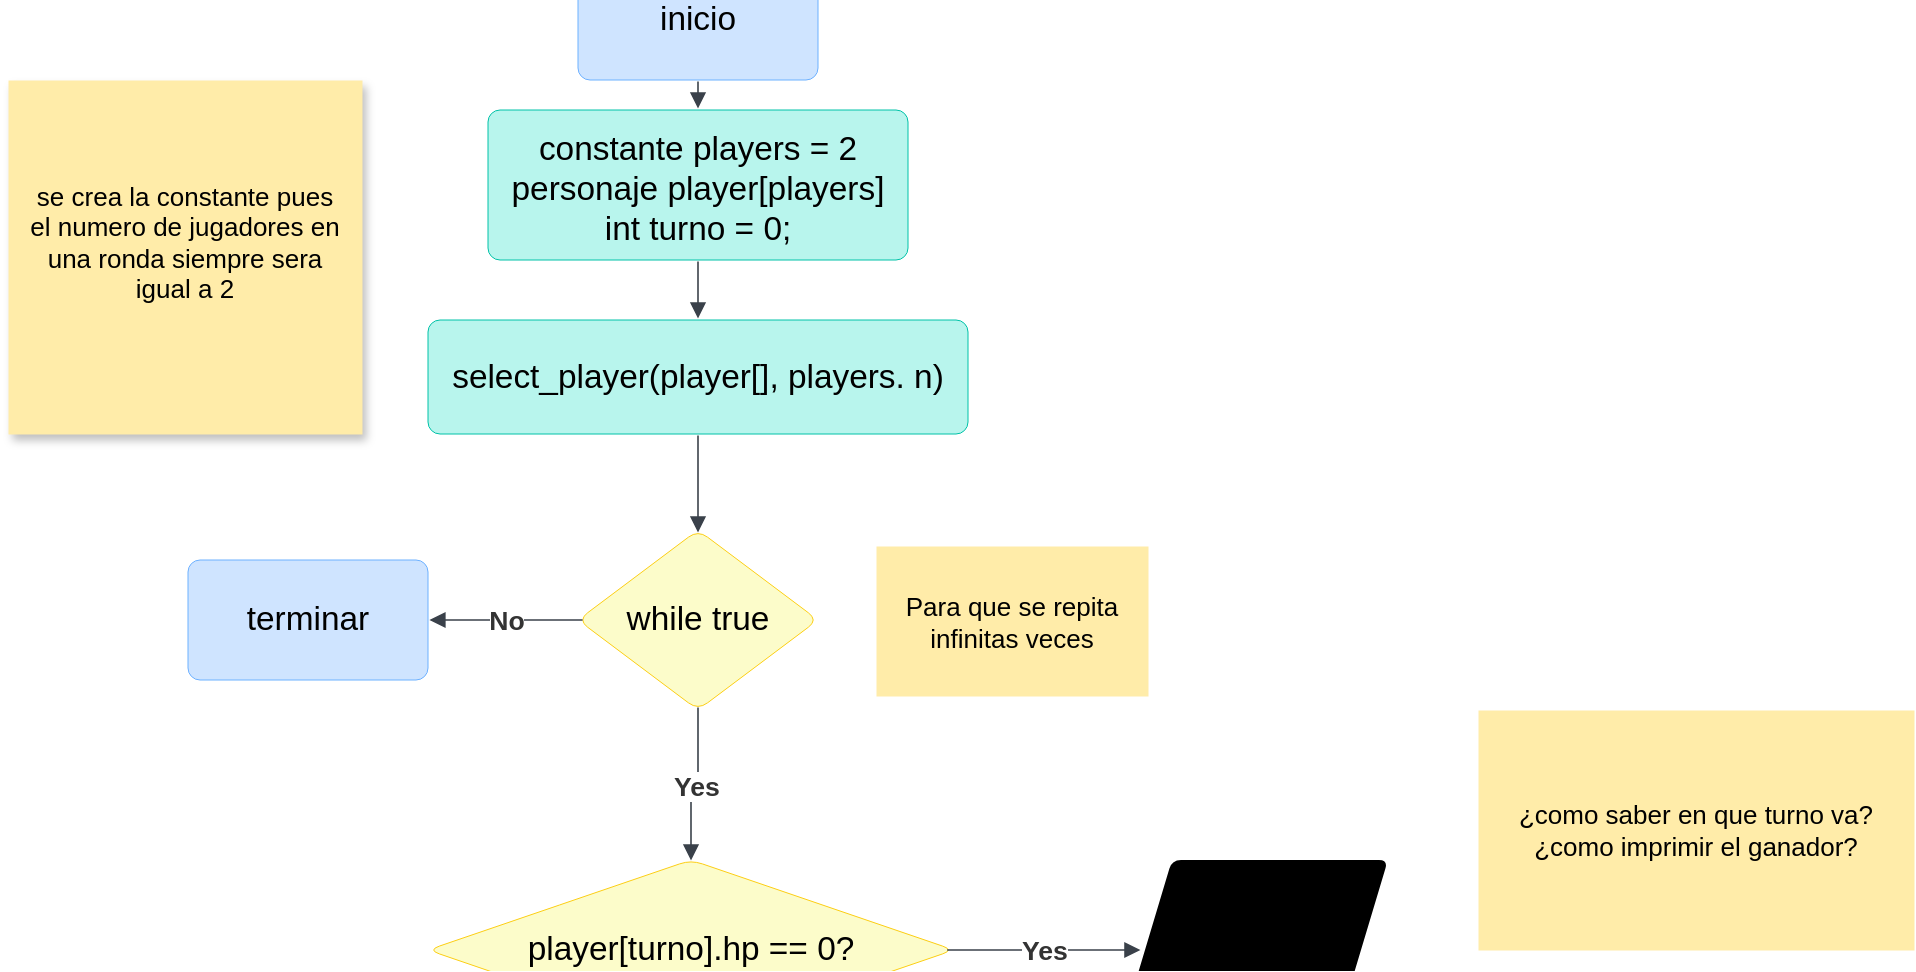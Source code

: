 <mxfile version="24.7.17">
  <diagram name="Page-1" id="LEjHK9r5u6savl49b2UJ">
    <mxGraphModel dx="1507" dy="4615" grid="1" gridSize="10" guides="1" tooltips="1" connect="1" arrows="1" fold="1" page="1" pageScale="1" pageWidth="850" pageHeight="1100" math="0" shadow="0">
      <root>
        <mxCell id="0" />
        <mxCell id="1" parent="0" />
        <mxCell id="2-fbAQQc8xZfEPST6HGb-2" value="se crea la constante pues el numero de jugadores en una ronda siempre sera igual a 2&#xa;" style="html=1;overflow=block;blockSpacing=1;whiteSpace=wrap;shadow=1;fontSize=13;spacing=9;strokeColor=none;strokeOpacity=100;fillColor=#FFECA9;strokeWidth=0;lucidId=2Yifch5JVcq3;" vertex="1" parent="1">
          <mxGeometry x="1340" y="-3030" width="177" height="177" as="geometry" />
        </mxCell>
        <mxCell id="2-fbAQQc8xZfEPST6HGb-3" value="inicio " style="html=1;overflow=block;blockSpacing=1;whiteSpace=wrap;fontSize=16.7;spacing=3.8;strokeColor=#6db1ff;strokeOpacity=100;fillOpacity=100;rounded=1;absoluteArcSize=1;arcSize=12;fillColor=#cfe4ff;strokeWidth=NaN;lucidId=2.ifzTGdsG4o;" vertex="1" parent="1">
          <mxGeometry x="1625" y="-3090" width="120" height="60" as="geometry" />
        </mxCell>
        <mxCell id="2-fbAQQc8xZfEPST6HGb-4" value="constante players = 2&#xa;personaje player[players]&#xa;int turno = 0;" style="html=1;overflow=block;blockSpacing=1;whiteSpace=wrap;fontSize=16.7;spacing=9;strokeColor=#00c2a8;strokeOpacity=100;fillOpacity=100;rounded=1;absoluteArcSize=1;arcSize=12;fillColor=#b8f5ed;strokeWidth=NaN;lucidId=~~ifwKt4dinZ;" vertex="1" parent="1">
          <mxGeometry x="1580" y="-3015" width="210" height="75" as="geometry" />
        </mxCell>
        <mxCell id="2-fbAQQc8xZfEPST6HGb-5" value="" style="html=1;jettySize=18;whiteSpace=wrap;fontSize=13;strokeColor=#3a414a;strokeOpacity=100;strokeWidth=0.8;rounded=1;arcSize=12;edgeStyle=orthogonalEdgeStyle;startArrow=none;endArrow=block;endFill=1;exitX=0.5;exitY=1.013;exitPerimeter=0;entryX=0.5;entryY=-0.01;entryPerimeter=0;lucidId=uajfyIUsAzoH;" edge="1" parent="1" source="2-fbAQQc8xZfEPST6HGb-3" target="2-fbAQQc8xZfEPST6HGb-4">
          <mxGeometry width="100" height="100" relative="1" as="geometry">
            <Array as="points" />
          </mxGeometry>
        </mxCell>
        <mxCell id="2-fbAQQc8xZfEPST6HGb-6" value="" style="html=1;jettySize=18;whiteSpace=wrap;fontSize=13;strokeColor=#3a414a;strokeOpacity=100;strokeWidth=0.8;rounded=1;arcSize=12;edgeStyle=orthogonalEdgeStyle;startArrow=none;endArrow=block;endFill=1;exitX=0.5;exitY=1.01;exitPerimeter=0;entryX=0.5;entryY=-0.013;entryPerimeter=0;lucidId=GajfayjxY9TX;" edge="1" parent="1" source="2-fbAQQc8xZfEPST6HGb-4" target="2-fbAQQc8xZfEPST6HGb-7">
          <mxGeometry width="100" height="100" relative="1" as="geometry">
            <Array as="points" />
          </mxGeometry>
        </mxCell>
        <mxCell id="2-fbAQQc8xZfEPST6HGb-7" value="select_player(player[], players. n)" style="html=1;overflow=block;blockSpacing=1;whiteSpace=wrap;fontSize=16.7;spacing=9;strokeColor=#00c2a8;strokeOpacity=100;fillOpacity=100;rounded=1;absoluteArcSize=1;arcSize=12;fillColor=#b8f5ed;strokeWidth=NaN;lucidId=HajfH8OLkU8W;" vertex="1" parent="1">
          <mxGeometry x="1550" y="-2910" width="270" height="57" as="geometry" />
        </mxCell>
        <mxCell id="2-fbAQQc8xZfEPST6HGb-8" value="" style="html=1;jettySize=18;whiteSpace=wrap;fontSize=13;strokeColor=#3a414a;strokeOpacity=100;strokeWidth=0.8;rounded=1;arcSize=12;edgeStyle=orthogonalEdgeStyle;startArrow=none;endArrow=block;endFill=1;exitX=0.5;exitY=1.013;exitPerimeter=0;entryX=0.5;entryY=0.014;entryPerimeter=0;lucidId=EcjfI-a0.WWT;" edge="1" parent="1" source="2-fbAQQc8xZfEPST6HGb-7" target="2-fbAQQc8xZfEPST6HGb-9">
          <mxGeometry width="100" height="100" relative="1" as="geometry">
            <Array as="points" />
          </mxGeometry>
        </mxCell>
        <mxCell id="2-fbAQQc8xZfEPST6HGb-9" value="while true" style="html=1;overflow=block;blockSpacing=1;whiteSpace=wrap;rhombus;fontSize=16.7;spacing=3.8;strokeColor=#fcce14;strokeOpacity=100;fillOpacity=100;rounded=1;absoluteArcSize=1;arcSize=12;fillColor=#fcfcca;strokeWidth=NaN;lucidId=Hcjfhm1jlUS8;" vertex="1" parent="1">
          <mxGeometry x="1625" y="-2805" width="120" height="90" as="geometry" />
        </mxCell>
        <mxCell id="2-fbAQQc8xZfEPST6HGb-10" value="" style="html=1;jettySize=18;whiteSpace=wrap;fontSize=13.3;fontColor=#333333;fontStyle=1;strokeColor=#3a414a;strokeOpacity=100;strokeWidth=0.8;rounded=1;arcSize=12;edgeStyle=orthogonalEdgeStyle;startArrow=none;endArrow=block;endFill=1;exitX=0.5;exitY=0.986;exitPerimeter=0;entryX=0.5;entryY=0.003;entryPerimeter=0;lucidId=Sejf-nCVQEBm;" edge="1" parent="1" source="2-fbAQQc8xZfEPST6HGb-9" target="2-fbAQQc8xZfEPST6HGb-14">
          <mxGeometry width="100" height="100" relative="1" as="geometry">
            <Array as="points" />
          </mxGeometry>
        </mxCell>
        <mxCell id="2-fbAQQc8xZfEPST6HGb-11" value="Yes" style="text;html=1;resizable=0;labelBackgroundColor=default;align=center;verticalAlign=middle;fontStyle=1;fontColor=#333333;fontSize=13.3;" vertex="1" parent="2-fbAQQc8xZfEPST6HGb-10">
          <mxGeometry relative="1" as="geometry" />
        </mxCell>
        <mxCell id="2-fbAQQc8xZfEPST6HGb-12" value="" style="html=1;jettySize=18;whiteSpace=wrap;fontSize=13.3;fontColor=#333333;fontStyle=1;strokeColor=#3a414a;strokeOpacity=100;strokeWidth=0.8;rounded=1;arcSize=12;edgeStyle=orthogonalEdgeStyle;startArrow=none;endArrow=block;endFill=1;exitX=0.019;exitY=0.5;exitPerimeter=0;entryX=1.006;entryY=0.5;entryPerimeter=0;lucidId=Vejf.2.pwwT7;" edge="1" parent="1" source="2-fbAQQc8xZfEPST6HGb-9" target="2-fbAQQc8xZfEPST6HGb-15">
          <mxGeometry width="100" height="100" relative="1" as="geometry">
            <Array as="points" />
          </mxGeometry>
        </mxCell>
        <mxCell id="2-fbAQQc8xZfEPST6HGb-13" value="No" style="text;html=1;resizable=0;labelBackgroundColor=default;align=center;verticalAlign=middle;fontStyle=1;fontColor=#333333;fontSize=13.3;" vertex="1" parent="2-fbAQQc8xZfEPST6HGb-12">
          <mxGeometry relative="1" as="geometry" />
        </mxCell>
        <mxCell id="2-fbAQQc8xZfEPST6HGb-14" value="player[turno].hp == 0?" style="html=1;overflow=block;blockSpacing=1;whiteSpace=wrap;rhombus;fontSize=16.7;spacing=3.8;strokeColor=#fcce14;strokeOpacity=100;fillOpacity=100;rounded=1;absoluteArcSize=1;arcSize=12;fillColor=#fcfcca;strokeWidth=NaN;lucidId=8ejfHtUwZid3;" vertex="1" parent="1">
          <mxGeometry x="1550" y="-2640" width="263" height="90" as="geometry" />
        </mxCell>
        <mxCell id="2-fbAQQc8xZfEPST6HGb-15" value="terminar" style="html=1;overflow=block;blockSpacing=1;whiteSpace=wrap;fontSize=16.7;spacing=3.8;strokeColor=#6db1ff;strokeOpacity=100;fillOpacity=100;rounded=1;absoluteArcSize=1;arcSize=12;fillColor=#cfe4ff;strokeWidth=NaN;lucidId=FfjfdtA3SWQb;" vertex="1" parent="1">
          <mxGeometry x="1430" y="-2790" width="120" height="60" as="geometry" />
        </mxCell>
        <mxCell id="2-fbAQQc8xZfEPST6HGb-16" value="" style="html=1;jettySize=18;whiteSpace=wrap;fontSize=13.3;fontColor=#333333;fontStyle=1;strokeColor=#3a414a;strokeOpacity=100;strokeWidth=0.8;rounded=1;arcSize=12;edgeStyle=orthogonalEdgeStyle;startArrow=none;endArrow=block;endFill=1;exitX=0.987;exitY=0.5;exitPerimeter=0;entryX=0.083;entryY=0.5;entryPerimeter=0;lucidId=~fjfyJ2j1AeL;" edge="1" parent="1" source="2-fbAQQc8xZfEPST6HGb-14" target="2-fbAQQc8xZfEPST6HGb-18">
          <mxGeometry width="100" height="100" relative="1" as="geometry">
            <Array as="points" />
          </mxGeometry>
        </mxCell>
        <mxCell id="2-fbAQQc8xZfEPST6HGb-17" value="Yes" style="text;html=1;resizable=0;labelBackgroundColor=default;align=center;verticalAlign=middle;fontStyle=1;fontColor=#333333;fontSize=13.3;" vertex="1" parent="2-fbAQQc8xZfEPST6HGb-16">
          <mxGeometry relative="1" as="geometry" />
        </mxCell>
        <mxCell id="2-fbAQQc8xZfEPST6HGb-18" value="GAMEOVER" style="html=1;overflow=block;blockSpacing=1;whiteSpace=wrap;shape=parallelogram;perimeter=parallelogramPerimeter;anchorPointDirection=0;fontSize=16.7;spacing=3.8;strokeColor=#unset;rounded=1;absoluteArcSize=1;arcSize=9;fillColor=#unset;strokeWidth=NaN;lucidId=bgjfzS~aWM.R;" vertex="1" parent="1">
          <mxGeometry x="1895" y="-2640" width="135" height="90" as="geometry" />
        </mxCell>
        <mxCell id="2-fbAQQc8xZfEPST6HGb-19" value="¿como saber en que turno va?&#xa;¿como imprimir el ganador?" style="html=1;overflow=block;blockSpacing=1;whiteSpace=wrap;fontSize=13;spacing=9;strokeColor=none;strokeOpacity=100;fillColor=#FFECA9;strokeWidth=0;lucidId=ohjf_DMAe4WZ;" vertex="1" parent="1">
          <mxGeometry x="2075" y="-2715" width="218" height="120" as="geometry" />
        </mxCell>
        <mxCell id="2-fbAQQc8xZfEPST6HGb-20" value="Para que se repita infinitas veces" style="html=1;overflow=block;blockSpacing=1;whiteSpace=wrap;fontSize=13;spacing=9;strokeColor=none;strokeOpacity=100;fillColor=#FFECA9;strokeWidth=0;lucidId=hkjfi8lJNa-t;" vertex="1" parent="1">
          <mxGeometry x="1774" y="-2797" width="136" height="75" as="geometry" />
        </mxCell>
      </root>
    </mxGraphModel>
  </diagram>
</mxfile>
